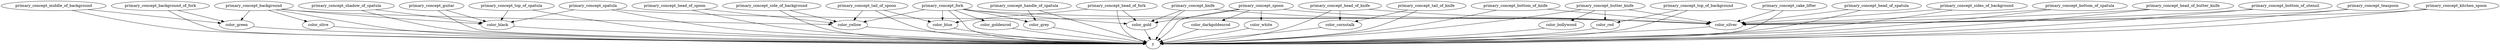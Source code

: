 strict digraph  {
primary_concept_spatula;
y;
color_silver;
primary_concept_background;
color_green;
primary_concept_head_of_spoon;
color_yellow;
primary_concept_tail_of_spoon;
primary_concept_middle_of_background;
primary_concept_fork;
color_gold;
primary_concept_head_of_fork;
color_blue;
color_black;
primary_concept_head_of_knife;
color_cornstalk;
primary_concept_tail_of_knife;
primary_concept_bottom_of_knife;
primary_concept_knife;
primary_concept_butter_knife;
primary_concept_spoon;
primary_concept_background_of_fork;
primary_concept_top_of_background;
color_red;
color_goldenrod;
color_darkgoldenrod;
color_bollywood;
primary_concept_handle_of_spatula;
color_grey;
primary_concept_shadow_of_spatula;
color_olive;
primary_concept_cake_lifter;
primary_concept_guitar;
primary_concept_head_of_spatula;
color_white;
primary_concept_sides_of_background;
primary_concept_bottom_of_spatula;
primary_concept_top_of_spatula;
primary_concept_head_of_butter_knife;
primary_concept_bottom_of_utensil;
primary_concept_side_of_background;
primary_concept_teaspoon;
primary_concept_kitchen_spoon;
primary_concept_spatula -> y;
primary_concept_spatula -> color_silver;
primary_concept_spatula -> color_black;
color_silver -> y;
primary_concept_background -> y;
primary_concept_background -> color_green;
primary_concept_background -> color_black;
primary_concept_background -> color_olive;
primary_concept_background -> color_yellow;
color_green -> y;
primary_concept_head_of_spoon -> y;
primary_concept_head_of_spoon -> color_yellow;
color_yellow -> y;
primary_concept_tail_of_spoon -> y;
primary_concept_tail_of_spoon -> color_yellow;
primary_concept_tail_of_spoon -> color_blue;
primary_concept_middle_of_background -> y;
primary_concept_middle_of_background -> color_green;
primary_concept_fork -> y;
primary_concept_fork -> color_gold;
primary_concept_fork -> color_yellow;
primary_concept_fork -> color_silver;
primary_concept_fork -> color_goldenrod;
primary_concept_fork -> color_grey;
primary_concept_fork -> color_blue;
color_gold -> y;
primary_concept_head_of_fork -> y;
primary_concept_head_of_fork -> color_blue;
primary_concept_head_of_fork -> color_gold;
color_blue -> y;
color_black -> y;
primary_concept_head_of_knife -> y;
primary_concept_head_of_knife -> color_cornstalk;
primary_concept_head_of_knife -> color_silver;
color_cornstalk -> y;
primary_concept_tail_of_knife -> y;
primary_concept_tail_of_knife -> color_cornstalk;
primary_concept_bottom_of_knife -> y;
primary_concept_bottom_of_knife -> color_silver;
primary_concept_knife -> y;
primary_concept_knife -> color_silver;
primary_concept_knife -> color_gold;
primary_concept_butter_knife -> y;
primary_concept_butter_knife -> color_silver;
primary_concept_butter_knife -> color_bollywood;
primary_concept_butter_knife -> color_red;
primary_concept_spoon -> y;
primary_concept_spoon -> color_silver;
primary_concept_spoon -> color_darkgoldenrod;
primary_concept_spoon -> color_gold;
primary_concept_spoon -> color_white;
primary_concept_background_of_fork -> y;
primary_concept_background_of_fork -> color_green;
primary_concept_top_of_background -> y;
primary_concept_top_of_background -> color_red;
color_red -> y;
color_goldenrod -> y;
color_darkgoldenrod -> y;
color_bollywood -> y;
primary_concept_handle_of_spatula -> y;
primary_concept_handle_of_spatula -> color_grey;
color_grey -> y;
primary_concept_shadow_of_spatula -> y;
primary_concept_shadow_of_spatula -> color_black;
color_olive -> y;
primary_concept_cake_lifter -> y;
primary_concept_cake_lifter -> color_silver;
primary_concept_guitar -> y;
primary_concept_guitar -> color_black;
primary_concept_head_of_spatula -> y;
primary_concept_head_of_spatula -> color_silver;
color_white -> y;
primary_concept_sides_of_background -> y;
primary_concept_sides_of_background -> color_silver;
primary_concept_bottom_of_spatula -> y;
primary_concept_bottom_of_spatula -> color_silver;
primary_concept_top_of_spatula -> y;
primary_concept_top_of_spatula -> color_black;
primary_concept_head_of_butter_knife -> y;
primary_concept_head_of_butter_knife -> color_silver;
primary_concept_bottom_of_utensil -> y;
primary_concept_bottom_of_utensil -> color_silver;
primary_concept_side_of_background -> y;
primary_concept_side_of_background -> color_yellow;
primary_concept_teaspoon -> y;
primary_concept_teaspoon -> color_silver;
primary_concept_kitchen_spoon -> y;
primary_concept_kitchen_spoon -> color_silver;
}
